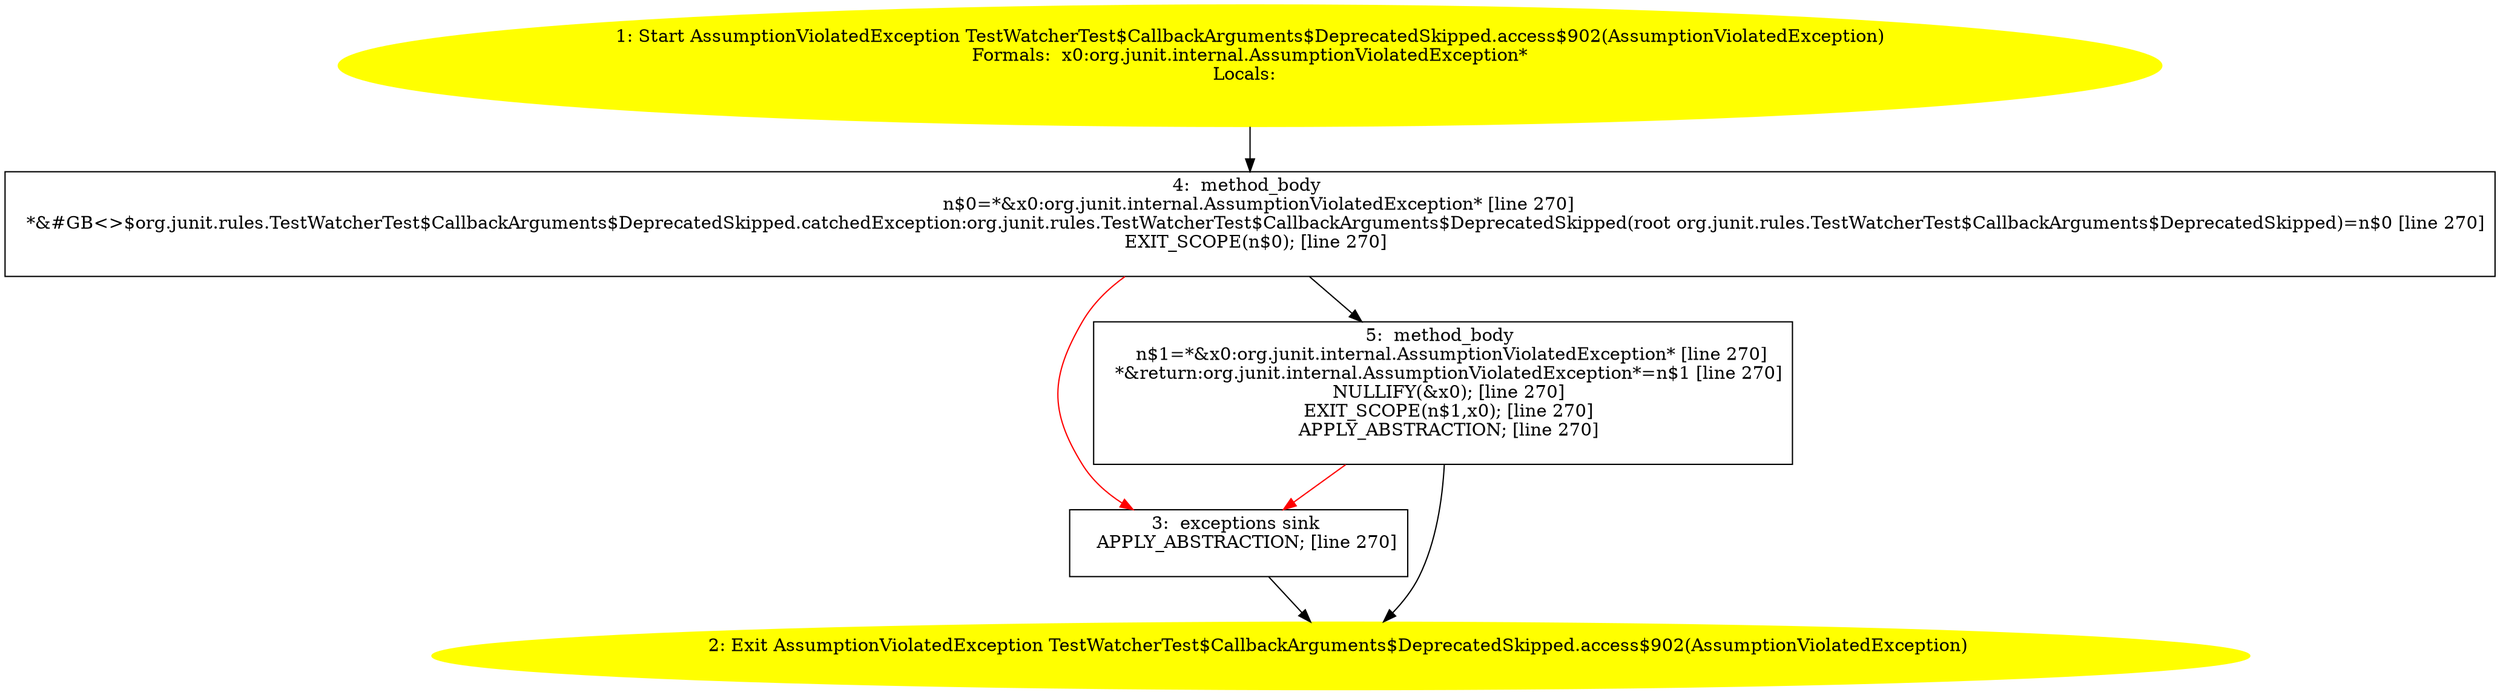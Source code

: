 /* @generated */
digraph cfg {
"org.junit.rules.TestWatcherTest$CallbackArguments$DeprecatedSkipped.access$902(org.junit.internal.As.6dc3fe3e667a7137ab2b98a1039c2d08_1" [label="1: Start AssumptionViolatedException TestWatcherTest$CallbackArguments$DeprecatedSkipped.access$902(AssumptionViolatedException)\nFormals:  x0:org.junit.internal.AssumptionViolatedException*\nLocals:  \n  " color=yellow style=filled]
	

	 "org.junit.rules.TestWatcherTest$CallbackArguments$DeprecatedSkipped.access$902(org.junit.internal.As.6dc3fe3e667a7137ab2b98a1039c2d08_1" -> "org.junit.rules.TestWatcherTest$CallbackArguments$DeprecatedSkipped.access$902(org.junit.internal.As.6dc3fe3e667a7137ab2b98a1039c2d08_4" ;
"org.junit.rules.TestWatcherTest$CallbackArguments$DeprecatedSkipped.access$902(org.junit.internal.As.6dc3fe3e667a7137ab2b98a1039c2d08_2" [label="2: Exit AssumptionViolatedException TestWatcherTest$CallbackArguments$DeprecatedSkipped.access$902(AssumptionViolatedException) \n  " color=yellow style=filled]
	

"org.junit.rules.TestWatcherTest$CallbackArguments$DeprecatedSkipped.access$902(org.junit.internal.As.6dc3fe3e667a7137ab2b98a1039c2d08_3" [label="3:  exceptions sink \n   APPLY_ABSTRACTION; [line 270]\n " shape="box"]
	

	 "org.junit.rules.TestWatcherTest$CallbackArguments$DeprecatedSkipped.access$902(org.junit.internal.As.6dc3fe3e667a7137ab2b98a1039c2d08_3" -> "org.junit.rules.TestWatcherTest$CallbackArguments$DeprecatedSkipped.access$902(org.junit.internal.As.6dc3fe3e667a7137ab2b98a1039c2d08_2" ;
"org.junit.rules.TestWatcherTest$CallbackArguments$DeprecatedSkipped.access$902(org.junit.internal.As.6dc3fe3e667a7137ab2b98a1039c2d08_4" [label="4:  method_body \n   n$0=*&x0:org.junit.internal.AssumptionViolatedException* [line 270]\n  *&#GB<>$org.junit.rules.TestWatcherTest$CallbackArguments$DeprecatedSkipped.catchedException:org.junit.rules.TestWatcherTest$CallbackArguments$DeprecatedSkipped(root org.junit.rules.TestWatcherTest$CallbackArguments$DeprecatedSkipped)=n$0 [line 270]\n  EXIT_SCOPE(n$0); [line 270]\n " shape="box"]
	

	 "org.junit.rules.TestWatcherTest$CallbackArguments$DeprecatedSkipped.access$902(org.junit.internal.As.6dc3fe3e667a7137ab2b98a1039c2d08_4" -> "org.junit.rules.TestWatcherTest$CallbackArguments$DeprecatedSkipped.access$902(org.junit.internal.As.6dc3fe3e667a7137ab2b98a1039c2d08_5" ;
	 "org.junit.rules.TestWatcherTest$CallbackArguments$DeprecatedSkipped.access$902(org.junit.internal.As.6dc3fe3e667a7137ab2b98a1039c2d08_4" -> "org.junit.rules.TestWatcherTest$CallbackArguments$DeprecatedSkipped.access$902(org.junit.internal.As.6dc3fe3e667a7137ab2b98a1039c2d08_3" [color="red" ];
"org.junit.rules.TestWatcherTest$CallbackArguments$DeprecatedSkipped.access$902(org.junit.internal.As.6dc3fe3e667a7137ab2b98a1039c2d08_5" [label="5:  method_body \n   n$1=*&x0:org.junit.internal.AssumptionViolatedException* [line 270]\n  *&return:org.junit.internal.AssumptionViolatedException*=n$1 [line 270]\n  NULLIFY(&x0); [line 270]\n  EXIT_SCOPE(n$1,x0); [line 270]\n  APPLY_ABSTRACTION; [line 270]\n " shape="box"]
	

	 "org.junit.rules.TestWatcherTest$CallbackArguments$DeprecatedSkipped.access$902(org.junit.internal.As.6dc3fe3e667a7137ab2b98a1039c2d08_5" -> "org.junit.rules.TestWatcherTest$CallbackArguments$DeprecatedSkipped.access$902(org.junit.internal.As.6dc3fe3e667a7137ab2b98a1039c2d08_2" ;
	 "org.junit.rules.TestWatcherTest$CallbackArguments$DeprecatedSkipped.access$902(org.junit.internal.As.6dc3fe3e667a7137ab2b98a1039c2d08_5" -> "org.junit.rules.TestWatcherTest$CallbackArguments$DeprecatedSkipped.access$902(org.junit.internal.As.6dc3fe3e667a7137ab2b98a1039c2d08_3" [color="red" ];
}

